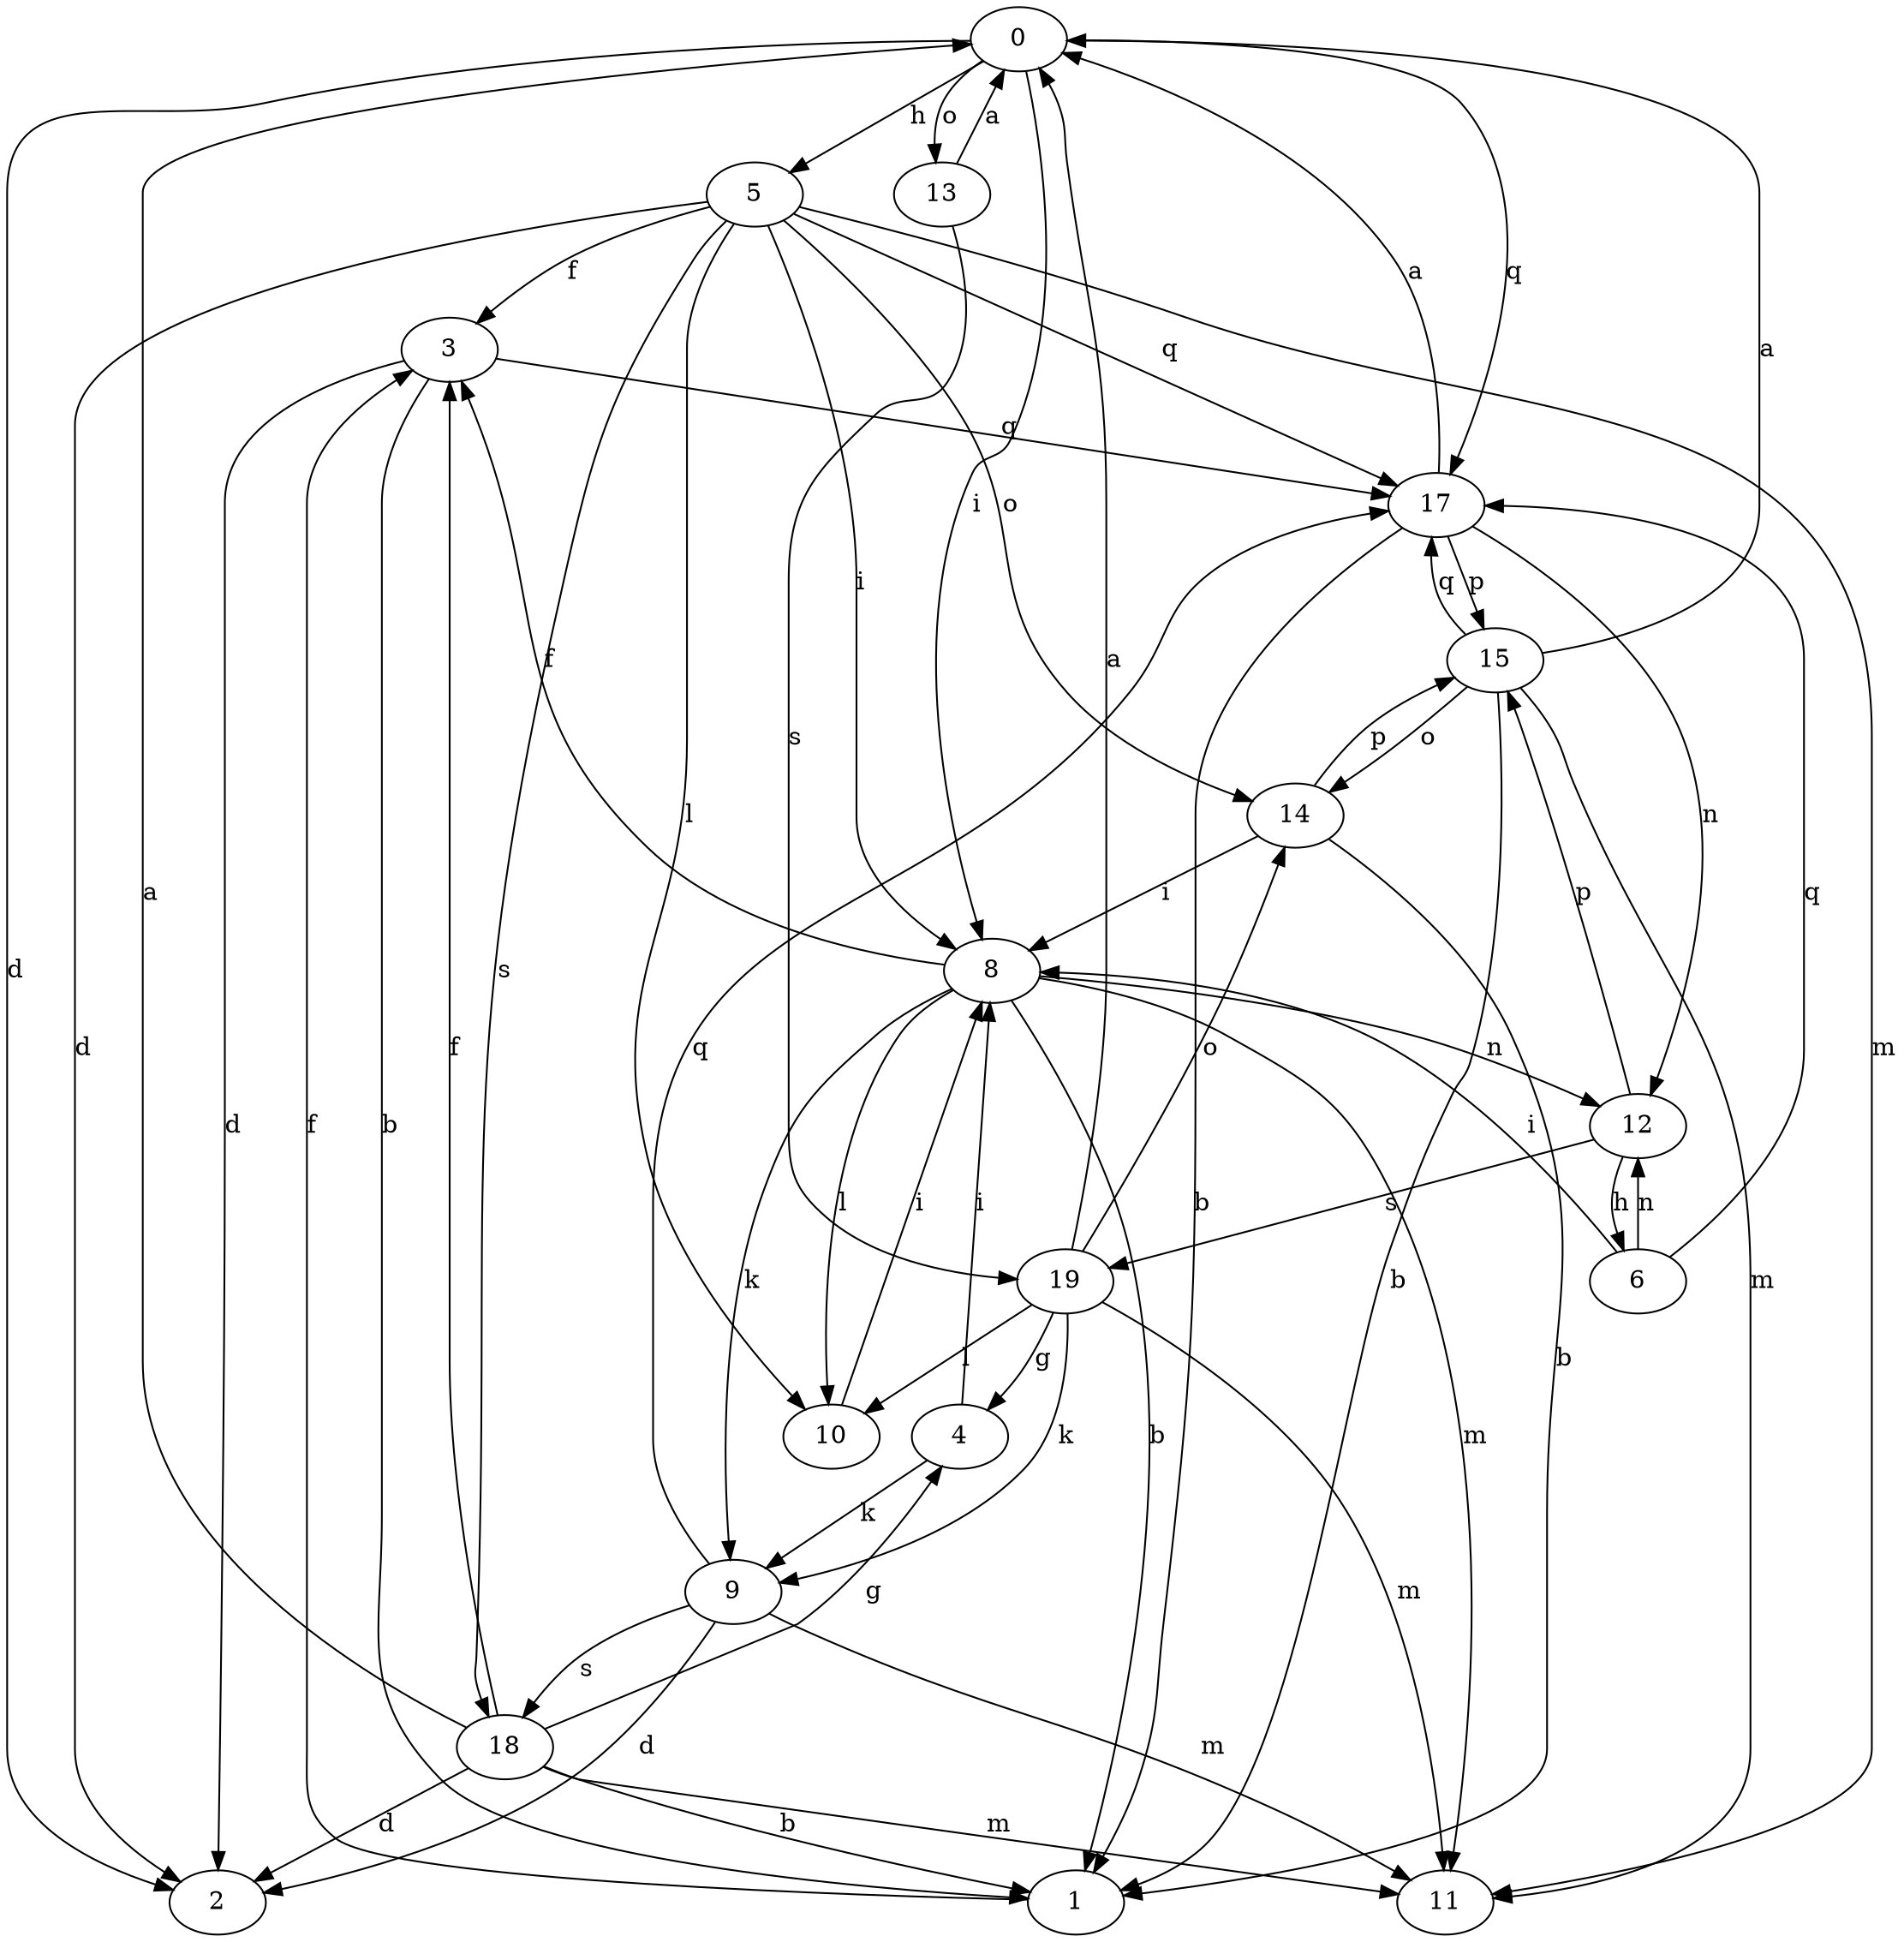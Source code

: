 strict digraph  {
0;
1;
2;
3;
4;
5;
6;
8;
9;
10;
11;
12;
13;
14;
15;
17;
18;
19;
0 -> 2  [label=d];
0 -> 5  [label=h];
0 -> 8  [label=i];
0 -> 13  [label=o];
0 -> 17  [label=q];
1 -> 3  [label=f];
3 -> 1  [label=b];
3 -> 2  [label=d];
3 -> 17  [label=q];
4 -> 8  [label=i];
4 -> 9  [label=k];
5 -> 2  [label=d];
5 -> 3  [label=f];
5 -> 8  [label=i];
5 -> 10  [label=l];
5 -> 11  [label=m];
5 -> 14  [label=o];
5 -> 17  [label=q];
5 -> 18  [label=s];
6 -> 8  [label=i];
6 -> 12  [label=n];
6 -> 17  [label=q];
8 -> 1  [label=b];
8 -> 3  [label=f];
8 -> 9  [label=k];
8 -> 10  [label=l];
8 -> 11  [label=m];
8 -> 12  [label=n];
9 -> 2  [label=d];
9 -> 11  [label=m];
9 -> 17  [label=q];
9 -> 18  [label=s];
10 -> 8  [label=i];
12 -> 6  [label=h];
12 -> 15  [label=p];
12 -> 19  [label=s];
13 -> 0  [label=a];
13 -> 19  [label=s];
14 -> 1  [label=b];
14 -> 8  [label=i];
14 -> 15  [label=p];
15 -> 0  [label=a];
15 -> 1  [label=b];
15 -> 11  [label=m];
15 -> 14  [label=o];
15 -> 17  [label=q];
17 -> 0  [label=a];
17 -> 1  [label=b];
17 -> 12  [label=n];
17 -> 15  [label=p];
18 -> 0  [label=a];
18 -> 1  [label=b];
18 -> 2  [label=d];
18 -> 3  [label=f];
18 -> 4  [label=g];
18 -> 11  [label=m];
19 -> 0  [label=a];
19 -> 4  [label=g];
19 -> 9  [label=k];
19 -> 10  [label=l];
19 -> 11  [label=m];
19 -> 14  [label=o];
}
